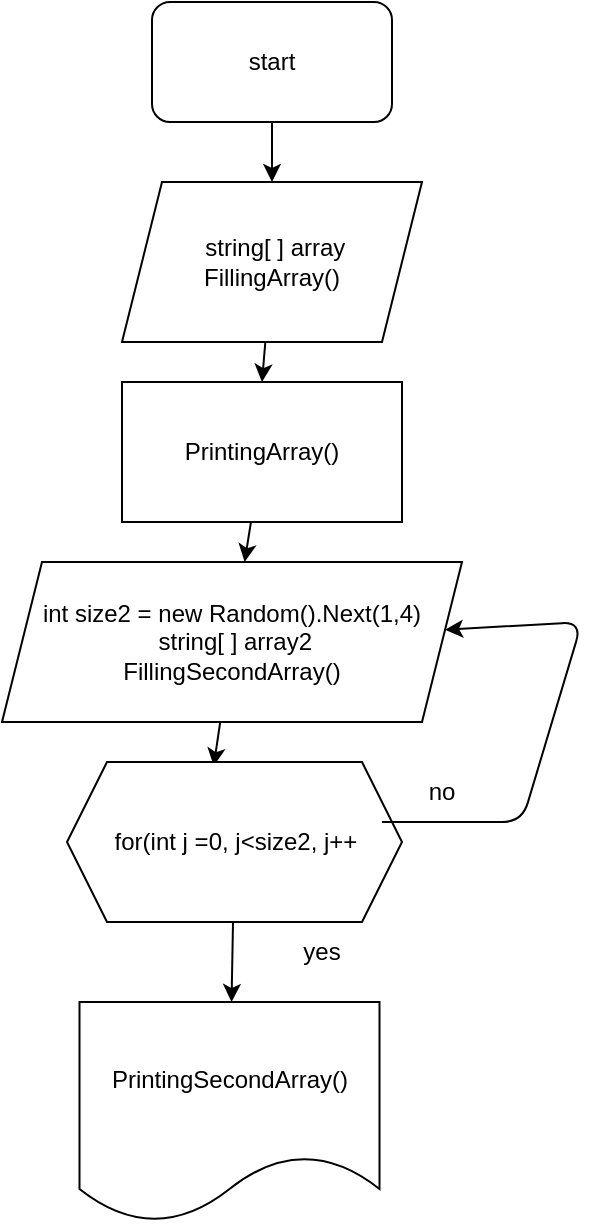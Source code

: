 <mxfile>
    <diagram id="tVPo9HbRmOllTaFB3b_Q" name="Страница 1">
        <mxGraphModel dx="832" dy="283" grid="1" gridSize="10" guides="1" tooltips="1" connect="1" arrows="1" fold="1" page="1" pageScale="1" pageWidth="827" pageHeight="1169" math="0" shadow="0">
            <root>
                <mxCell id="0"/>
                <mxCell id="1" parent="0"/>
                <mxCell id="2" value="" style="edgeStyle=none;html=1;" edge="1" parent="1" source="3" target="5">
                    <mxGeometry relative="1" as="geometry"/>
                </mxCell>
                <mxCell id="3" value="start" style="rounded=1;whiteSpace=wrap;html=1;" vertex="1" parent="1">
                    <mxGeometry x="235" y="190" width="120" height="60" as="geometry"/>
                </mxCell>
                <mxCell id="4" value="" style="edgeStyle=none;html=1;entryX=0.5;entryY=0;entryDx=0;entryDy=0;" edge="1" parent="1" source="5" target="7">
                    <mxGeometry relative="1" as="geometry"/>
                </mxCell>
                <mxCell id="5" value="&amp;nbsp;string[ ] array&lt;br&gt;FillingArray()" style="shape=parallelogram;perimeter=parallelogramPerimeter;whiteSpace=wrap;html=1;fixedSize=1;" vertex="1" parent="1">
                    <mxGeometry x="220" y="280" width="150" height="80" as="geometry"/>
                </mxCell>
                <mxCell id="6" value="" style="edgeStyle=none;html=1;" edge="1" parent="1" source="7" target="9">
                    <mxGeometry relative="1" as="geometry"/>
                </mxCell>
                <mxCell id="7" value="PrintingArray()" style="rounded=0;whiteSpace=wrap;html=1;" vertex="1" parent="1">
                    <mxGeometry x="220" y="380" width="140" height="70" as="geometry"/>
                </mxCell>
                <mxCell id="8" value="" style="edgeStyle=none;html=1;entryX=0.438;entryY=0.025;entryDx=0;entryDy=0;entryPerimeter=0;" edge="1" parent="1" source="9" target="11">
                    <mxGeometry relative="1" as="geometry">
                        <mxPoint x="270" y="560" as="sourcePoint"/>
                    </mxGeometry>
                </mxCell>
                <mxCell id="9" value="int size2 = new Random().Next(1,4)&lt;br style=&quot;border-color: var(--border-color);&quot;&gt;&amp;nbsp;string[ ] array2&lt;br&gt;FillingSecondArray()" style="shape=parallelogram;perimeter=parallelogramPerimeter;whiteSpace=wrap;html=1;fixedSize=1;" vertex="1" parent="1">
                    <mxGeometry x="160" y="470" width="230" height="80" as="geometry"/>
                </mxCell>
                <mxCell id="10" value="" style="edgeStyle=none;html=1;" edge="1" parent="1" source="11" target="12">
                    <mxGeometry relative="1" as="geometry"/>
                </mxCell>
                <mxCell id="11" value="for(int j =0, j&amp;lt;size2, j++" style="shape=hexagon;perimeter=hexagonPerimeter2;whiteSpace=wrap;html=1;fixedSize=1;" vertex="1" parent="1">
                    <mxGeometry x="192.5" y="570" width="167.5" height="80" as="geometry"/>
                </mxCell>
                <mxCell id="12" value="PrintingSecondArray()" style="shape=document;whiteSpace=wrap;html=1;boundedLbl=1;" vertex="1" parent="1">
                    <mxGeometry x="198.75" y="690" width="150" height="110" as="geometry"/>
                </mxCell>
                <mxCell id="13" value="yes" style="text;html=1;strokeColor=none;fillColor=none;align=center;verticalAlign=middle;whiteSpace=wrap;rounded=0;" vertex="1" parent="1">
                    <mxGeometry x="290" y="650" width="60" height="30" as="geometry"/>
                </mxCell>
                <mxCell id="14" value="" style="endArrow=classic;html=1;" edge="1" parent="1" target="9">
                    <mxGeometry width="50" height="50" relative="1" as="geometry">
                        <mxPoint x="350" y="600" as="sourcePoint"/>
                        <mxPoint x="420" y="500" as="targetPoint"/>
                        <Array as="points">
                            <mxPoint x="420" y="600"/>
                            <mxPoint x="450" y="500"/>
                        </Array>
                    </mxGeometry>
                </mxCell>
                <mxCell id="15" value="no" style="text;html=1;strokeColor=none;fillColor=none;align=center;verticalAlign=middle;whiteSpace=wrap;rounded=0;" vertex="1" parent="1">
                    <mxGeometry x="350" y="570" width="60" height="30" as="geometry"/>
                </mxCell>
            </root>
        </mxGraphModel>
    </diagram>
</mxfile>